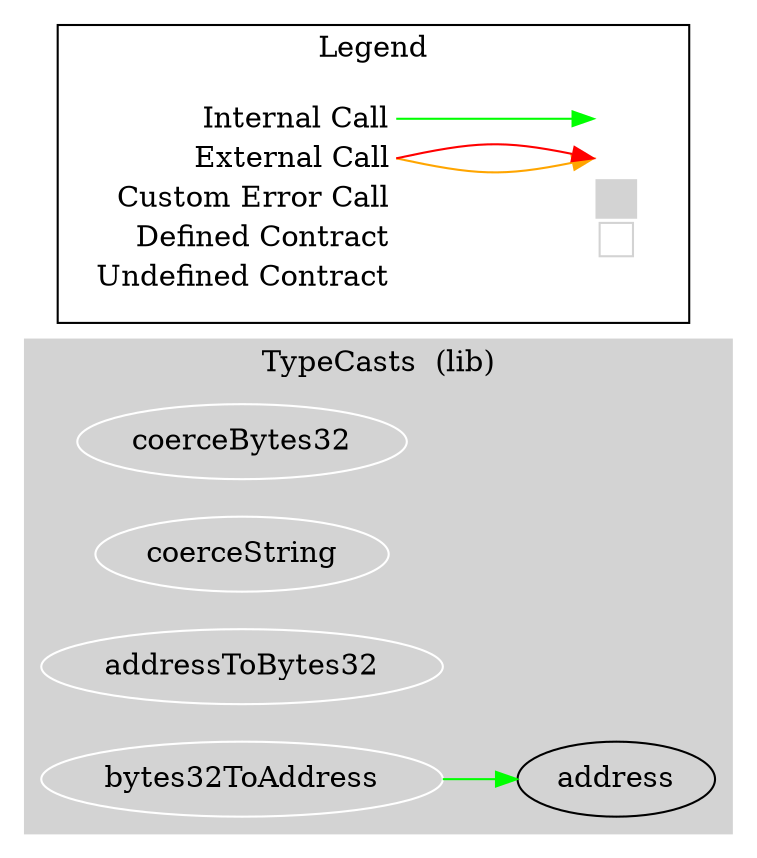 digraph G {
  graph [ ratio = "auto", page = "100", compound =true ];
subgraph "clusterTypeCasts" {
  graph [ label = "TypeCasts  (lib)", color = "lightgray", style = "filled", bgcolor = "lightgray" ];
  "TypeCasts.coerceBytes32" [ label = "coerceBytes32", color = "white" ];
  "TypeCasts.coerceString" [ label = "coerceString", color = "white" ];
  "TypeCasts.addressToBytes32" [ label = "addressToBytes32", color = "white" ];
  "TypeCasts.bytes32ToAddress" [ label = "bytes32ToAddress", color = "white" ];
  "TypeCasts.address" [ label = "address" ];
}

  "TypeCasts.bytes32ToAddress";
  "TypeCasts.address";
  "TypeCasts.bytes32ToAddress" -> "TypeCasts.address" [ color = "green" ];


rankdir=LR
node [shape=plaintext]
subgraph cluster_01 { 
label = "Legend";
key [label=<<table border="0" cellpadding="2" cellspacing="0" cellborder="0">
  <tr><td align="right" port="i1">Internal Call</td></tr>
  <tr><td align="right" port="i2">External Call</td></tr>
  <tr><td align="right" port="i2">Custom Error Call</td></tr>
  <tr><td align="right" port="i3">Defined Contract</td></tr>
  <tr><td align="right" port="i4">Undefined Contract</td></tr>
  </table>>]
key2 [label=<<table border="0" cellpadding="2" cellspacing="0" cellborder="0">
  <tr><td port="i1">&nbsp;&nbsp;&nbsp;</td></tr>
  <tr><td port="i2">&nbsp;&nbsp;&nbsp;</td></tr>
  <tr><td port="i3" bgcolor="lightgray">&nbsp;&nbsp;&nbsp;</td></tr>
  <tr><td port="i4">
    <table border="1" cellborder="0" cellspacing="0" cellpadding="7" color="lightgray">
      <tr>
       <td></td>
      </tr>
     </table>
  </td></tr>
  </table>>]
key:i1:e -> key2:i1:w [color="green"]
key:i2:e -> key2:i2:w [color="orange"]
key:i2:e -> key2:i2:w [color="red"]
}
}

